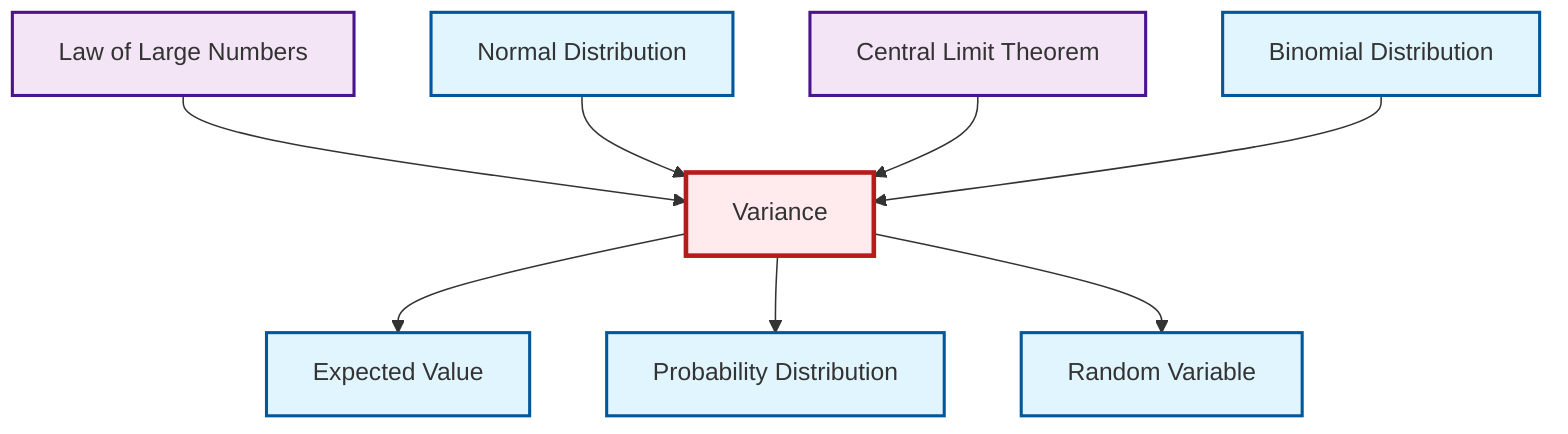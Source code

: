 graph TD
    classDef definition fill:#e1f5fe,stroke:#01579b,stroke-width:2px
    classDef theorem fill:#f3e5f5,stroke:#4a148c,stroke-width:2px
    classDef axiom fill:#fff3e0,stroke:#e65100,stroke-width:2px
    classDef example fill:#e8f5e9,stroke:#1b5e20,stroke-width:2px
    classDef current fill:#ffebee,stroke:#b71c1c,stroke-width:3px
    def-expectation["Expected Value"]:::definition
    def-probability-distribution["Probability Distribution"]:::definition
    thm-central-limit["Central Limit Theorem"]:::theorem
    thm-law-of-large-numbers["Law of Large Numbers"]:::theorem
    def-normal-distribution["Normal Distribution"]:::definition
    def-random-variable["Random Variable"]:::definition
    def-binomial-distribution["Binomial Distribution"]:::definition
    def-variance["Variance"]:::definition
    thm-law-of-large-numbers --> def-variance
    def-variance --> def-expectation
    def-normal-distribution --> def-variance
    def-variance --> def-probability-distribution
    def-variance --> def-random-variable
    thm-central-limit --> def-variance
    def-binomial-distribution --> def-variance
    class def-variance current